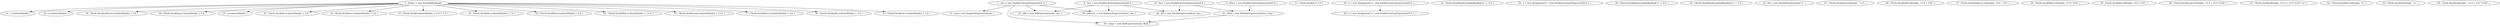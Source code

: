 digraph G {
"5 : binder = new VariableBindings()"
"5 : binder = new VariableBindings()" -> "21 : x.evaluate(binder, )"
"5 : binder = new VariableBindings()" -> "29 : x.evaluate(binder, )"
"5 : binder = new VariableBindings()" -> "39 : Check.check(subtract.evaluate(binder, ), 1.0, )"
"5 : binder = new VariableBindings()" -> "48 : Check.check(neg.evaluate(binder, ), 1.0, )"
"5 : binder = new VariableBindings()" -> "25 : y.evaluate(binder, )"
"5 : binder = new VariableBindings()" -> "45 : Check.check(div.evaluate(binder, ), 2.0, )"
"5 : binder = new VariableBindings()" -> "16 : Check.check(two.evaluate(binder, ), 2.0, )"
"5 : binder = new VariableBindings()" -> "53 : Check.check(evaluate(binder, ), 13.0 * 7.0, )"
"5 : binder = new VariableBindings()" -> "33 : Check.check(idx.evaluate(binder, ), 7.0, )"
"5 : binder = new VariableBindings()" -> "18 : Check.check(four.evaluate(binder, ), 4.0, )"
"5 : binder = new VariableBindings()" -> "42 : Check.check(Mult.evaluate(binder, ), 12.0, )"
"5 : binder = new VariableBindings()" -> "51 : Check.check(comp.evaluate(binder, ), 13.0, )"
"5 : binder = new VariableBindings()" -> "17 : Check.check(three.evaluate(binder, ), 3.0, )"
"5 : binder = new VariableBindings()" -> "36 : Check.check(add.evaluate(binder, ), 3.0, )"
"5 : binder = new VariableBindings()" -> "15 : Check.check(one.evaluate(binder, ), 1.0, )"
"7 : one = new DoubleConstantExpression(1.0, )"
"7 : one = new DoubleConstantExpression(1.0, )" -> "47 : neg = new NegationExpression(one, )"
"7 : one = new DoubleConstantExpression(1.0, )" -> "35 : add = new AddExpression(one, two, )"
"7 : one = new DoubleConstantExpression(1.0, )" -> "38 : subtract = new SubtractExpression(two, one, )"
"7 : one = new DoubleConstantExpression(1.0, )" -> "50 : comp = new AddExpression(one, Mult, )"
"8 : two = new DoubleConstantExpression(2.0, )"
"8 : two = new DoubleConstantExpression(2.0, )" -> "44 : div = new DivideExpression(four, two, )"
"8 : two = new DoubleConstantExpression(2.0, )" -> "35 : add = new AddExpression(one, two, )"
"8 : two = new DoubleConstantExpression(2.0, )" -> "38 : subtract = new SubtractExpression(two, one, )"
"9 : three = new DoubleConstantExpression(3.0, )"
"9 : three = new DoubleConstantExpression(3.0, )" -> "41 : Mult = new MultiplyExpression(three, four, )"
"10 : four = new DoubleConstantExpression(4.0, )"
"10 : four = new DoubleConstantExpression(4.0, )" -> "44 : div = new DivideExpression(four, two, )"
"10 : four = new DoubleConstantExpression(4.0, )" -> "41 : Mult = new MultiplyExpression(three, four, )"
"13 : Check.check(2.0, 2.0, )"
"15 : Check.check(one.evaluate(binder, ), 1.0, )"
"16 : Check.check(two.evaluate(binder, ), 2.0, )"
"17 : Check.check(three.evaluate(binder, ), 3.0, )"
"18 : Check.check(four.evaluate(binder, ), 4.0, )"
"20 : x = new Assignment(\"x\", new DoubleConstantExpression(5.0, ), )"
"20 : x = new Assignment(\"x\", new DoubleConstantExpression(5.0, ), )" -> "28 : x = new Assignment(\"x\", new DoubleConstantExpression(7.0, ), )" [style=dashed]
"21 : x.evaluate(binder, )"
"22 : Check.check(binder.lookupBinding(\"x\", ), 5.0, )"
"24 : y = new Assignment(\"y\", new DoubleConstantExpression(6.0, ), )"
"25 : y.evaluate(binder, )"
"26 : Check.check(binder.lookupBinding(\"y\", ), 6.0, )"
"28 : x = new Assignment(\"x\", new DoubleConstantExpression(7.0, ), )"
"29 : x.evaluate(binder, )"
"30 : Check.check(binder.lookupBinding(\"x\", ), 7.0, )"
"32 : idx = new IdentifierExpression(\"x\", )"
"33 : Check.check(idx.evaluate(binder, ), 7.0, )"
"35 : add = new AddExpression(one, two, )"
"36 : Check.check(add.evaluate(binder, ), 3.0, )"
"38 : subtract = new SubtractExpression(two, one, )"
"39 : Check.check(subtract.evaluate(binder, ), 1.0, )"
"41 : Mult = new MultiplyExpression(three, four, )"
"41 : Mult = new MultiplyExpression(three, four, )" -> "50 : comp = new AddExpression(one, Mult, )"
"42 : Check.check(Mult.evaluate(binder, ), 12.0, )"
"44 : div = new DivideExpression(four, two, )"
"45 : Check.check(div.evaluate(binder, ), 2.0, )"
"47 : neg = new NegationExpression(one, )"
"48 : Check.check(neg.evaluate(binder, ), 1.0, )"
"50 : comp = new AddExpression(one, Mult, )"
"51 : Check.check(comp.evaluate(binder, ), 13.0, )"
"53 : Check.check(evaluate(binder, ), 13.0 * 7.0, )"
"55 : Check.check(neg.toString(), \"-1.0\", )"
"56 : Check.check(add.toString(), \"(1.0 + 2.0)\", )"
"57 : Check.check(subtract.toString(), \"(2.0 - 1.0)\", )"
"58 : Check.check(Mult.toString(), \"(3.0 * 4.0)\", )"
"59 : Check.check(div.toString(), \"(4.0 / 2.0)\", )"
"60 : Check.check(comp.toString(), \"(1.0 + (3.0 * 4.0))\", )"
"61 : Check.check(toString(), \"((1.0 + (3.0 * 4.0)) * x)\", )"
"62 : Check.check(idx.toString(), \"x\", )"
"63 : Check.check(toString(), \"-x\", )"
"64 : Check.check(toString(), \"-(1.0 + (3.0 * 4.0))\", )"
}